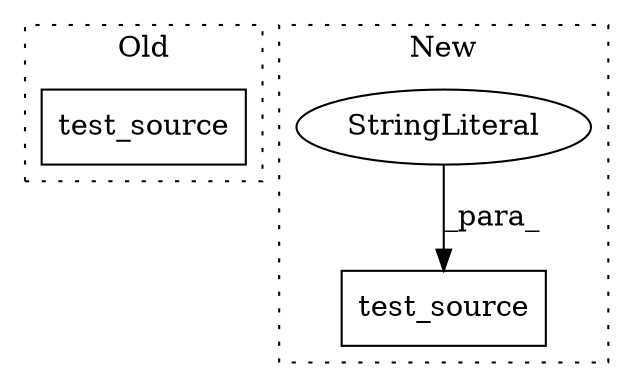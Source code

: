 digraph G {
subgraph cluster0 {
1 [label="test_source" a="32" s="1829,1924" l="12,1" shape="box"];
label = "Old";
style="dotted";
}
subgraph cluster1 {
2 [label="test_source" a="32" s="1813,1873" l="12,1" shape="box"];
3 [label="StringLiteral" a="45" s="1825" l="48" shape="ellipse"];
label = "New";
style="dotted";
}
3 -> 2 [label="_para_"];
}